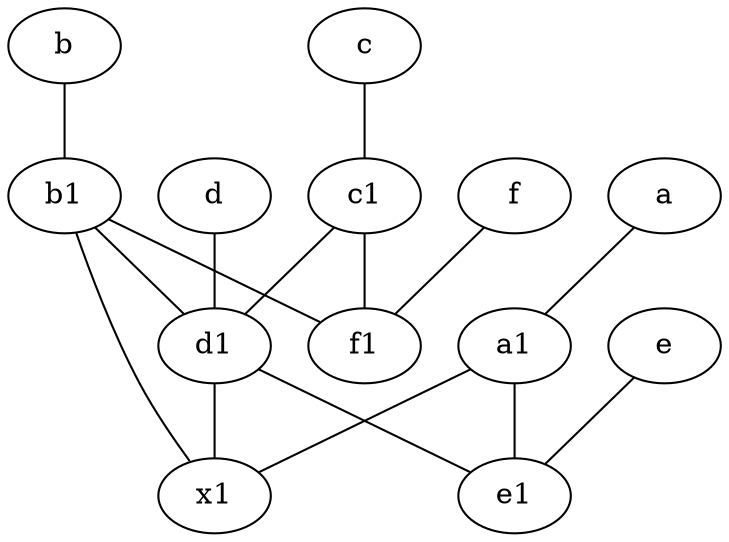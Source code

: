 graph {
	node [labelfontsize=50]
	a1 [labelfontsize=50 pos="8,3!"]
	b1 [labelfontsize=50 pos="9,4!"]
	b [labelfontsize=50 pos="10,4!"]
	f [labelfontsize=50 pos="3,9!"]
	d [labelfontsize=50 pos="2,5!"]
	e [labelfontsize=50 pos="7,9!"]
	x1 [labelfontsize=50]
	a [labelfontsize=50 pos="8,2!"]
	c [labelfontsize=50 pos="4.5,2!"]
	e1 [labelfontsize=50 pos="7,7!"]
	c1 [labelfontsize=50 pos="4.5,3!"]
	d1 [labelfontsize=50 pos="3,5!"]
	f1 [labelfontsize=50 pos="3,8!"]
	b -- b1
	b1 -- d1
	b1 -- x1
	c -- c1
	a1 -- e1
	a -- a1
	e -- e1
	c1 -- f1
	a1 -- x1
	f -- f1
	d1 -- e1
	b1 -- f1
	d -- d1
	c1 -- d1
	d1 -- x1
}
